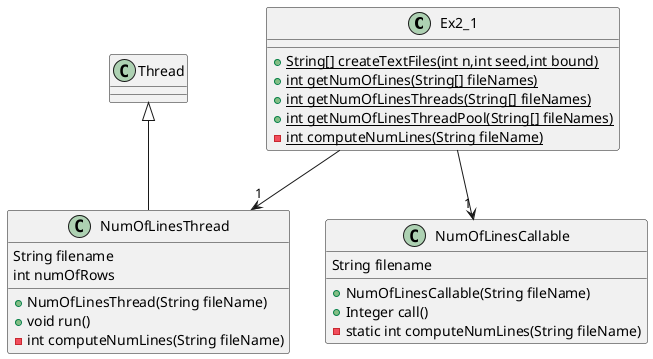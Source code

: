 @startuml
Ex2_1 --> "1" NumOfLinesThread
Ex2_1 --> "1" NumOfLinesCallable
Thread <|-- NumOfLinesThread

class Ex2_1{
    + {static} String[] createTextFiles(int n,int seed,int bound)
      + {static} int getNumOfLines(String[] fileNames)
      + {static} int getNumOfLinesThreads(String[] fileNames)
    + {static} int getNumOfLinesThreadPool(String[] fileNames)
    - {static} int computeNumLines(String fileName)
}


class NumOfLinesCallable{
    String filename
    + NumOfLinesCallable(String fileName)
     + Integer call()
    - static int computeNumLines(String fileName)
}

class NumOfLinesThread {
  String filename
  int numOfRows

 +NumOfLinesThread(String fileName)
 +void run()
 -int computeNumLines(String fileName)
}



@enduml